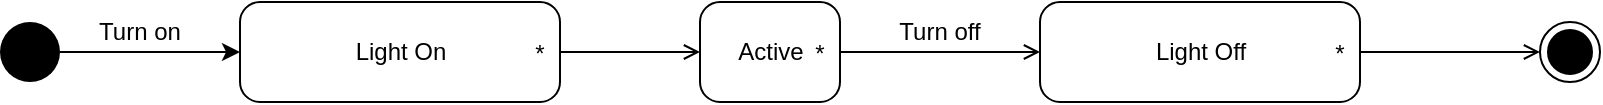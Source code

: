 <mxfile version="15.4.0" type="device"><diagram id="wiaEZWwp_vIjQX4cUEWc" name="Page-1"><mxGraphModel dx="1086" dy="966" grid="1" gridSize="10" guides="1" tooltips="1" connect="1" arrows="1" fold="1" page="1" pageScale="1" pageWidth="850" pageHeight="1100" math="0" shadow="0"><root><mxCell id="0"/><mxCell id="1" parent="0"/><mxCell id="SFZSzIin8VzTz6KsbqkK-1" style="edgeStyle=orthogonalEdgeStyle;rounded=0;orthogonalLoop=1;jettySize=auto;html=1;exitX=1;exitY=0.5;exitDx=0;exitDy=0;entryX=0;entryY=0.5;entryDx=0;entryDy=0;" edge="1" parent="1" source="SFZSzIin8VzTz6KsbqkK-2" target="SFZSzIin8VzTz6KsbqkK-11"><mxGeometry relative="1" as="geometry"/></mxCell><mxCell id="SFZSzIin8VzTz6KsbqkK-2" value="" style="ellipse;fillColor=#000000;strokeColor=none;" vertex="1" parent="1"><mxGeometry x="20" y="150" width="30" height="30" as="geometry"/></mxCell><mxCell id="SFZSzIin8VzTz6KsbqkK-3" value="" style="ellipse;html=1;shape=endState;fillColor=#000000;strokeColor=#000000;" vertex="1" parent="1"><mxGeometry x="790" y="150" width="30" height="30" as="geometry"/></mxCell><mxCell id="SFZSzIin8VzTz6KsbqkK-4" style="edgeStyle=orthogonalEdgeStyle;rounded=0;orthogonalLoop=1;jettySize=auto;html=1;exitX=0.95;exitY=0.7;exitDx=0;exitDy=0;entryX=0;entryY=0.5;entryDx=0;entryDy=0;endArrow=open;endFill=0;exitPerimeter=0;" edge="1" parent="1" source="SFZSzIin8VzTz6KsbqkK-6" target="SFZSzIin8VzTz6KsbqkK-8"><mxGeometry relative="1" as="geometry"><Array as="points"><mxPoint x="439" y="165"/></Array></mxGeometry></mxCell><mxCell id="SFZSzIin8VzTz6KsbqkK-5" value="Active" style="html=1;dashed=0;rounded=1;absoluteArcSize=1;arcSize=20;verticalAlign=middle;align=center;" vertex="1" parent="1"><mxGeometry x="370" y="140" width="70" height="50" as="geometry"/></mxCell><mxCell id="SFZSzIin8VzTz6KsbqkK-6" value="*" style="text;resizeWidth=0;resizeHeight=0;points=[];part=1;verticalAlign=middle;align=center;" vertex="1" parent="SFZSzIin8VzTz6KsbqkK-5"><mxGeometry x="1" y="0.5" width="20" height="20" relative="1" as="geometry"><mxPoint x="-20" y="-10" as="offset"/></mxGeometry></mxCell><mxCell id="SFZSzIin8VzTz6KsbqkK-7" style="edgeStyle=orthogonalEdgeStyle;rounded=0;orthogonalLoop=1;jettySize=auto;html=1;exitX=1;exitY=0.75;exitDx=0;exitDy=0;entryX=0;entryY=0.5;entryDx=0;entryDy=0;endArrow=open;endFill=0;" edge="1" parent="1" source="SFZSzIin8VzTz6KsbqkK-8" target="SFZSzIin8VzTz6KsbqkK-3"><mxGeometry relative="1" as="geometry"><Array as="points"><mxPoint x="700" y="165"/></Array></mxGeometry></mxCell><mxCell id="SFZSzIin8VzTz6KsbqkK-8" value="Light Off" style="html=1;dashed=0;rounded=1;absoluteArcSize=1;arcSize=20;verticalAlign=middle;align=center;" vertex="1" parent="1"><mxGeometry x="540" y="140" width="160" height="50" as="geometry"/></mxCell><mxCell id="SFZSzIin8VzTz6KsbqkK-9" value="*" style="text;resizeWidth=0;resizeHeight=0;points=[];part=1;verticalAlign=middle;align=center;" vertex="1" parent="SFZSzIin8VzTz6KsbqkK-8"><mxGeometry x="1" y="0.5" width="20" height="20" relative="1" as="geometry"><mxPoint x="-20" y="-10" as="offset"/></mxGeometry></mxCell><mxCell id="SFZSzIin8VzTz6KsbqkK-10" style="edgeStyle=orthogonalEdgeStyle;rounded=0;orthogonalLoop=1;jettySize=auto;html=1;exitX=1;exitY=0.5;exitDx=0;exitDy=0;entryX=0;entryY=0.5;entryDx=0;entryDy=0;endArrow=open;endFill=0;" edge="1" parent="1" source="SFZSzIin8VzTz6KsbqkK-11" target="SFZSzIin8VzTz6KsbqkK-5"><mxGeometry relative="1" as="geometry"/></mxCell><mxCell id="SFZSzIin8VzTz6KsbqkK-11" value="Light On" style="html=1;dashed=0;rounded=1;absoluteArcSize=1;arcSize=20;verticalAlign=middle;align=center;" vertex="1" parent="1"><mxGeometry x="140" y="140" width="160" height="50" as="geometry"/></mxCell><mxCell id="SFZSzIin8VzTz6KsbqkK-12" value="*" style="text;resizeWidth=0;resizeHeight=0;points=[];part=1;verticalAlign=middle;align=center;" vertex="1" parent="SFZSzIin8VzTz6KsbqkK-11"><mxGeometry x="1" y="0.5" width="20" height="20" relative="1" as="geometry"><mxPoint x="-20" y="-10" as="offset"/></mxGeometry></mxCell><mxCell id="SFZSzIin8VzTz6KsbqkK-13" value="Turn off" style="text;html=1;strokeColor=none;fillColor=none;align=center;verticalAlign=middle;whiteSpace=wrap;rounded=0;" vertex="1" parent="1"><mxGeometry x="460" y="140" width="60" height="30" as="geometry"/></mxCell><mxCell id="SFZSzIin8VzTz6KsbqkK-14" value="Turn on" style="text;html=1;strokeColor=none;fillColor=none;align=center;verticalAlign=middle;whiteSpace=wrap;rounded=0;" vertex="1" parent="1"><mxGeometry x="60" y="140" width="60" height="30" as="geometry"/></mxCell></root></mxGraphModel></diagram></mxfile>
